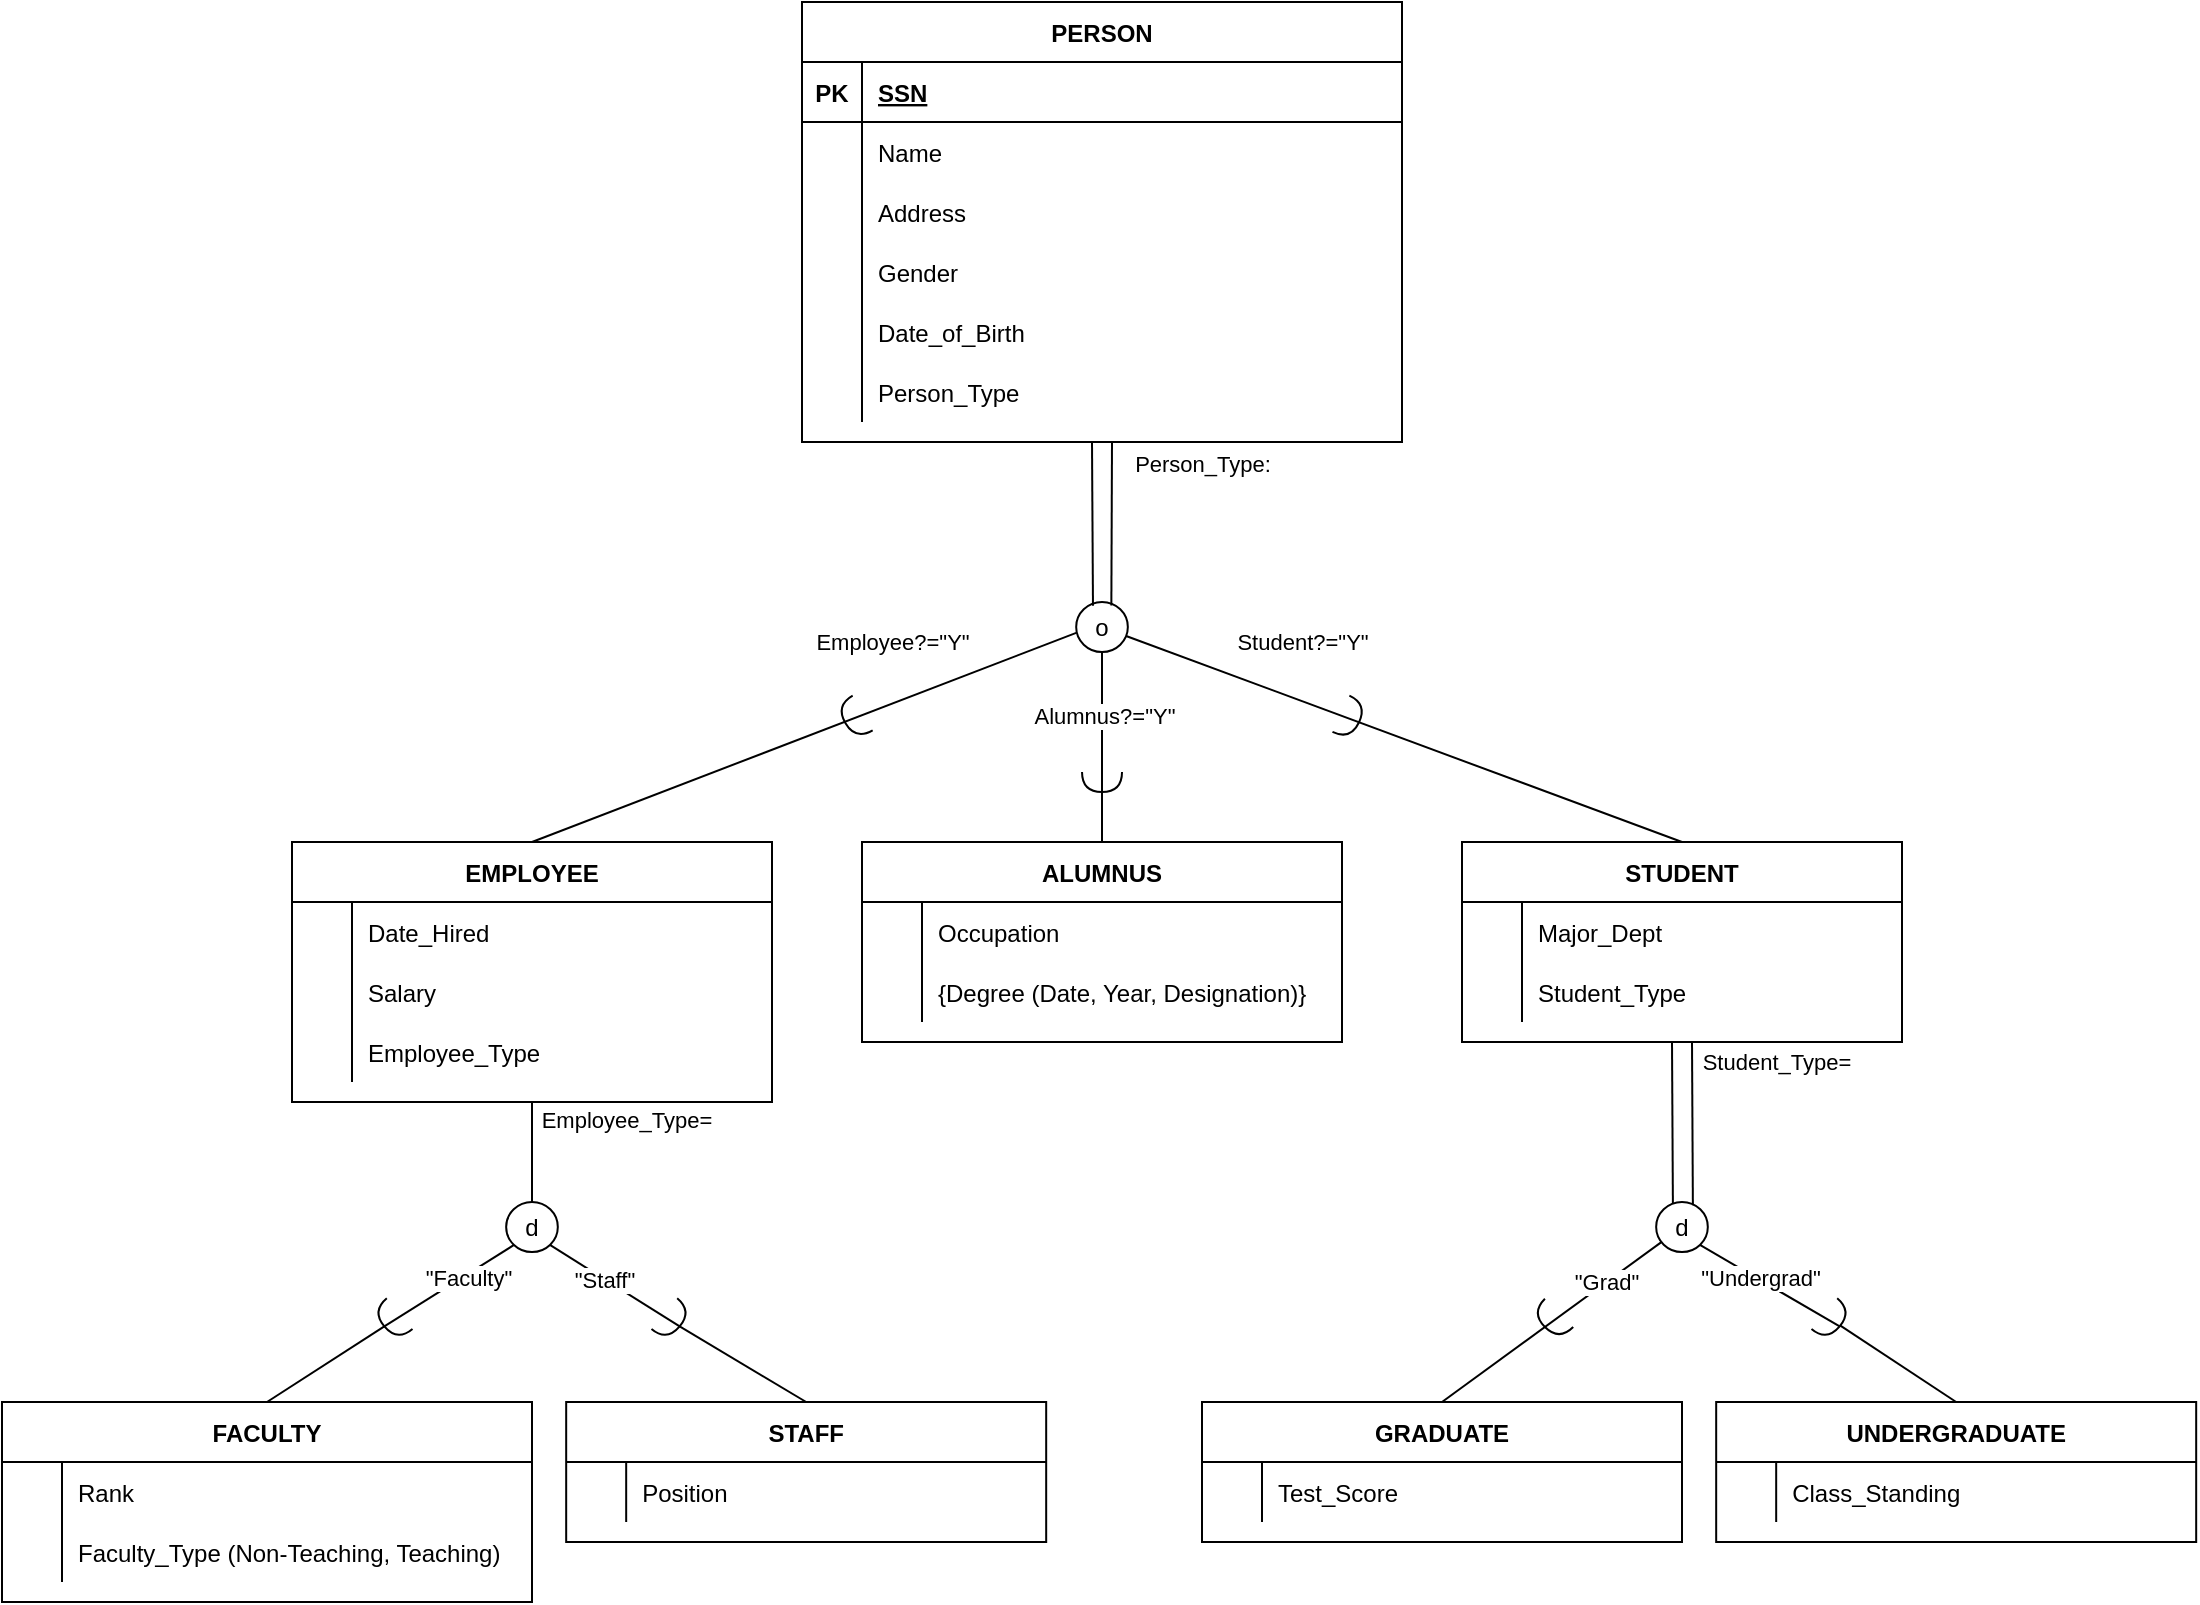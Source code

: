 <mxfile version="20.3.7" type="github">
  <diagram id="zZqfCcknTcSGU8JQ0RtU" name="Page-1">
    <mxGraphModel dx="2272" dy="798" grid="1" gridSize="10" guides="1" tooltips="1" connect="1" arrows="1" fold="1" page="1" pageScale="1" pageWidth="850" pageHeight="1100" math="0" shadow="0">
      <root>
        <mxCell id="0" />
        <mxCell id="1" parent="0" />
        <mxCell id="Ij6OzM-81O3-0aPPW5B1-2" value="PERSON" style="shape=table;startSize=30;container=1;collapsible=1;childLayout=tableLayout;fixedRows=1;rowLines=0;fontStyle=1;align=center;resizeLast=1;" parent="1" vertex="1">
          <mxGeometry x="390" y="80" width="300" height="220" as="geometry" />
        </mxCell>
        <mxCell id="Ij6OzM-81O3-0aPPW5B1-3" value="" style="shape=tableRow;horizontal=0;startSize=0;swimlaneHead=0;swimlaneBody=0;fillColor=none;collapsible=0;dropTarget=0;points=[[0,0.5],[1,0.5]];portConstraint=eastwest;top=0;left=0;right=0;bottom=1;" parent="Ij6OzM-81O3-0aPPW5B1-2" vertex="1">
          <mxGeometry y="30" width="300" height="30" as="geometry" />
        </mxCell>
        <mxCell id="Ij6OzM-81O3-0aPPW5B1-4" value="PK" style="shape=partialRectangle;connectable=0;fillColor=none;top=0;left=0;bottom=0;right=0;fontStyle=1;overflow=hidden;" parent="Ij6OzM-81O3-0aPPW5B1-3" vertex="1">
          <mxGeometry width="30" height="30" as="geometry">
            <mxRectangle width="30" height="30" as="alternateBounds" />
          </mxGeometry>
        </mxCell>
        <mxCell id="Ij6OzM-81O3-0aPPW5B1-5" value="SSN" style="shape=partialRectangle;connectable=0;fillColor=none;top=0;left=0;bottom=0;right=0;align=left;spacingLeft=6;fontStyle=5;overflow=hidden;" parent="Ij6OzM-81O3-0aPPW5B1-3" vertex="1">
          <mxGeometry x="30" width="270" height="30" as="geometry">
            <mxRectangle width="270" height="30" as="alternateBounds" />
          </mxGeometry>
        </mxCell>
        <mxCell id="Ij6OzM-81O3-0aPPW5B1-6" value="" style="shape=tableRow;horizontal=0;startSize=0;swimlaneHead=0;swimlaneBody=0;fillColor=none;collapsible=0;dropTarget=0;points=[[0,0.5],[1,0.5]];portConstraint=eastwest;top=0;left=0;right=0;bottom=0;" parent="Ij6OzM-81O3-0aPPW5B1-2" vertex="1">
          <mxGeometry y="60" width="300" height="30" as="geometry" />
        </mxCell>
        <mxCell id="Ij6OzM-81O3-0aPPW5B1-7" value="" style="shape=partialRectangle;connectable=0;fillColor=none;top=0;left=0;bottom=0;right=0;editable=1;overflow=hidden;" parent="Ij6OzM-81O3-0aPPW5B1-6" vertex="1">
          <mxGeometry width="30" height="30" as="geometry">
            <mxRectangle width="30" height="30" as="alternateBounds" />
          </mxGeometry>
        </mxCell>
        <mxCell id="Ij6OzM-81O3-0aPPW5B1-8" value="Name" style="shape=partialRectangle;connectable=0;fillColor=none;top=0;left=0;bottom=0;right=0;align=left;spacingLeft=6;overflow=hidden;" parent="Ij6OzM-81O3-0aPPW5B1-6" vertex="1">
          <mxGeometry x="30" width="270" height="30" as="geometry">
            <mxRectangle width="270" height="30" as="alternateBounds" />
          </mxGeometry>
        </mxCell>
        <mxCell id="Ij6OzM-81O3-0aPPW5B1-9" value="" style="shape=tableRow;horizontal=0;startSize=0;swimlaneHead=0;swimlaneBody=0;fillColor=none;collapsible=0;dropTarget=0;points=[[0,0.5],[1,0.5]];portConstraint=eastwest;top=0;left=0;right=0;bottom=0;" parent="Ij6OzM-81O3-0aPPW5B1-2" vertex="1">
          <mxGeometry y="90" width="300" height="30" as="geometry" />
        </mxCell>
        <mxCell id="Ij6OzM-81O3-0aPPW5B1-10" value="" style="shape=partialRectangle;connectable=0;fillColor=none;top=0;left=0;bottom=0;right=0;editable=1;overflow=hidden;" parent="Ij6OzM-81O3-0aPPW5B1-9" vertex="1">
          <mxGeometry width="30" height="30" as="geometry">
            <mxRectangle width="30" height="30" as="alternateBounds" />
          </mxGeometry>
        </mxCell>
        <mxCell id="Ij6OzM-81O3-0aPPW5B1-11" value="Address" style="shape=partialRectangle;connectable=0;fillColor=none;top=0;left=0;bottom=0;right=0;align=left;spacingLeft=6;overflow=hidden;" parent="Ij6OzM-81O3-0aPPW5B1-9" vertex="1">
          <mxGeometry x="30" width="270" height="30" as="geometry">
            <mxRectangle width="270" height="30" as="alternateBounds" />
          </mxGeometry>
        </mxCell>
        <mxCell id="Ij6OzM-81O3-0aPPW5B1-12" value="" style="shape=tableRow;horizontal=0;startSize=0;swimlaneHead=0;swimlaneBody=0;fillColor=none;collapsible=0;dropTarget=0;points=[[0,0.5],[1,0.5]];portConstraint=eastwest;top=0;left=0;right=0;bottom=0;" parent="Ij6OzM-81O3-0aPPW5B1-2" vertex="1">
          <mxGeometry y="120" width="300" height="30" as="geometry" />
        </mxCell>
        <mxCell id="Ij6OzM-81O3-0aPPW5B1-13" value="" style="shape=partialRectangle;connectable=0;fillColor=none;top=0;left=0;bottom=0;right=0;editable=1;overflow=hidden;" parent="Ij6OzM-81O3-0aPPW5B1-12" vertex="1">
          <mxGeometry width="30" height="30" as="geometry">
            <mxRectangle width="30" height="30" as="alternateBounds" />
          </mxGeometry>
        </mxCell>
        <mxCell id="Ij6OzM-81O3-0aPPW5B1-14" value="Gender" style="shape=partialRectangle;connectable=0;fillColor=none;top=0;left=0;bottom=0;right=0;align=left;spacingLeft=6;overflow=hidden;" parent="Ij6OzM-81O3-0aPPW5B1-12" vertex="1">
          <mxGeometry x="30" width="270" height="30" as="geometry">
            <mxRectangle width="270" height="30" as="alternateBounds" />
          </mxGeometry>
        </mxCell>
        <mxCell id="Ij6OzM-81O3-0aPPW5B1-15" style="shape=tableRow;horizontal=0;startSize=0;swimlaneHead=0;swimlaneBody=0;fillColor=none;collapsible=0;dropTarget=0;points=[[0,0.5],[1,0.5]];portConstraint=eastwest;top=0;left=0;right=0;bottom=0;" parent="Ij6OzM-81O3-0aPPW5B1-2" vertex="1">
          <mxGeometry y="150" width="300" height="30" as="geometry" />
        </mxCell>
        <mxCell id="Ij6OzM-81O3-0aPPW5B1-16" style="shape=partialRectangle;connectable=0;fillColor=none;top=0;left=0;bottom=0;right=0;editable=1;overflow=hidden;" parent="Ij6OzM-81O3-0aPPW5B1-15" vertex="1">
          <mxGeometry width="30" height="30" as="geometry">
            <mxRectangle width="30" height="30" as="alternateBounds" />
          </mxGeometry>
        </mxCell>
        <mxCell id="Ij6OzM-81O3-0aPPW5B1-17" value="Date_of_Birth" style="shape=partialRectangle;connectable=0;fillColor=none;top=0;left=0;bottom=0;right=0;align=left;spacingLeft=6;overflow=hidden;" parent="Ij6OzM-81O3-0aPPW5B1-15" vertex="1">
          <mxGeometry x="30" width="270" height="30" as="geometry">
            <mxRectangle width="270" height="30" as="alternateBounds" />
          </mxGeometry>
        </mxCell>
        <mxCell id="Ij6OzM-81O3-0aPPW5B1-24" style="shape=tableRow;horizontal=0;startSize=0;swimlaneHead=0;swimlaneBody=0;fillColor=none;collapsible=0;dropTarget=0;points=[[0,0.5],[1,0.5]];portConstraint=eastwest;top=0;left=0;right=0;bottom=0;" parent="Ij6OzM-81O3-0aPPW5B1-2" vertex="1">
          <mxGeometry y="180" width="300" height="30" as="geometry" />
        </mxCell>
        <mxCell id="Ij6OzM-81O3-0aPPW5B1-25" style="shape=partialRectangle;connectable=0;fillColor=none;top=0;left=0;bottom=0;right=0;editable=1;overflow=hidden;" parent="Ij6OzM-81O3-0aPPW5B1-24" vertex="1">
          <mxGeometry width="30" height="30" as="geometry">
            <mxRectangle width="30" height="30" as="alternateBounds" />
          </mxGeometry>
        </mxCell>
        <mxCell id="Ij6OzM-81O3-0aPPW5B1-26" value="Person_Type" style="shape=partialRectangle;connectable=0;fillColor=none;top=0;left=0;bottom=0;right=0;align=left;spacingLeft=6;overflow=hidden;" parent="Ij6OzM-81O3-0aPPW5B1-24" vertex="1">
          <mxGeometry x="30" width="270" height="30" as="geometry">
            <mxRectangle width="270" height="30" as="alternateBounds" />
          </mxGeometry>
        </mxCell>
        <mxCell id="Ij6OzM-81O3-0aPPW5B1-29" value="o" style="ellipse;whiteSpace=wrap;html=1;" parent="1" vertex="1">
          <mxGeometry x="527.09" y="380" width="25.83" height="25" as="geometry" />
        </mxCell>
        <mxCell id="Ij6OzM-81O3-0aPPW5B1-30" value="EMPLOYEE" style="shape=table;startSize=30;container=1;collapsible=1;childLayout=tableLayout;fixedRows=1;rowLines=0;fontStyle=1;align=center;resizeLast=1;" parent="1" vertex="1">
          <mxGeometry x="135" y="500" width="240" height="130" as="geometry" />
        </mxCell>
        <mxCell id="Ij6OzM-81O3-0aPPW5B1-34" value="" style="shape=tableRow;horizontal=0;startSize=0;swimlaneHead=0;swimlaneBody=0;fillColor=none;collapsible=0;dropTarget=0;points=[[0,0.5],[1,0.5]];portConstraint=eastwest;top=0;left=0;right=0;bottom=0;" parent="Ij6OzM-81O3-0aPPW5B1-30" vertex="1">
          <mxGeometry y="30" width="240" height="30" as="geometry" />
        </mxCell>
        <mxCell id="Ij6OzM-81O3-0aPPW5B1-35" value="" style="shape=partialRectangle;connectable=0;fillColor=none;top=0;left=0;bottom=0;right=0;editable=1;overflow=hidden;" parent="Ij6OzM-81O3-0aPPW5B1-34" vertex="1">
          <mxGeometry width="30" height="30" as="geometry">
            <mxRectangle width="30" height="30" as="alternateBounds" />
          </mxGeometry>
        </mxCell>
        <mxCell id="Ij6OzM-81O3-0aPPW5B1-36" value="Date_Hired" style="shape=partialRectangle;connectable=0;fillColor=none;top=0;left=0;bottom=0;right=0;align=left;spacingLeft=6;overflow=hidden;" parent="Ij6OzM-81O3-0aPPW5B1-34" vertex="1">
          <mxGeometry x="30" width="210" height="30" as="geometry">
            <mxRectangle width="210" height="30" as="alternateBounds" />
          </mxGeometry>
        </mxCell>
        <mxCell id="Ij6OzM-81O3-0aPPW5B1-37" value="" style="shape=tableRow;horizontal=0;startSize=0;swimlaneHead=0;swimlaneBody=0;fillColor=none;collapsible=0;dropTarget=0;points=[[0,0.5],[1,0.5]];portConstraint=eastwest;top=0;left=0;right=0;bottom=0;" parent="Ij6OzM-81O3-0aPPW5B1-30" vertex="1">
          <mxGeometry y="60" width="240" height="30" as="geometry" />
        </mxCell>
        <mxCell id="Ij6OzM-81O3-0aPPW5B1-38" value="" style="shape=partialRectangle;connectable=0;fillColor=none;top=0;left=0;bottom=0;right=0;editable=1;overflow=hidden;" parent="Ij6OzM-81O3-0aPPW5B1-37" vertex="1">
          <mxGeometry width="30" height="30" as="geometry">
            <mxRectangle width="30" height="30" as="alternateBounds" />
          </mxGeometry>
        </mxCell>
        <mxCell id="Ij6OzM-81O3-0aPPW5B1-39" value="Salary" style="shape=partialRectangle;connectable=0;fillColor=none;top=0;left=0;bottom=0;right=0;align=left;spacingLeft=6;overflow=hidden;" parent="Ij6OzM-81O3-0aPPW5B1-37" vertex="1">
          <mxGeometry x="30" width="210" height="30" as="geometry">
            <mxRectangle width="210" height="30" as="alternateBounds" />
          </mxGeometry>
        </mxCell>
        <mxCell id="Ij6OzM-81O3-0aPPW5B1-40" value="" style="shape=tableRow;horizontal=0;startSize=0;swimlaneHead=0;swimlaneBody=0;fillColor=none;collapsible=0;dropTarget=0;points=[[0,0.5],[1,0.5]];portConstraint=eastwest;top=0;left=0;right=0;bottom=0;" parent="Ij6OzM-81O3-0aPPW5B1-30" vertex="1">
          <mxGeometry y="90" width="240" height="30" as="geometry" />
        </mxCell>
        <mxCell id="Ij6OzM-81O3-0aPPW5B1-41" value="" style="shape=partialRectangle;connectable=0;fillColor=none;top=0;left=0;bottom=0;right=0;editable=1;overflow=hidden;" parent="Ij6OzM-81O3-0aPPW5B1-40" vertex="1">
          <mxGeometry width="30" height="30" as="geometry">
            <mxRectangle width="30" height="30" as="alternateBounds" />
          </mxGeometry>
        </mxCell>
        <mxCell id="Ij6OzM-81O3-0aPPW5B1-42" value="Employee_Type" style="shape=partialRectangle;connectable=0;fillColor=none;top=0;left=0;bottom=0;right=0;align=left;spacingLeft=6;overflow=hidden;" parent="Ij6OzM-81O3-0aPPW5B1-40" vertex="1">
          <mxGeometry x="30" width="210" height="30" as="geometry">
            <mxRectangle width="210" height="30" as="alternateBounds" />
          </mxGeometry>
        </mxCell>
        <mxCell id="Ij6OzM-81O3-0aPPW5B1-56" value="ALUMNUS" style="shape=table;startSize=30;container=1;collapsible=1;childLayout=tableLayout;fixedRows=1;rowLines=0;fontStyle=1;align=center;resizeLast=1;" parent="1" vertex="1">
          <mxGeometry x="420" y="500" width="240" height="100" as="geometry" />
        </mxCell>
        <mxCell id="Ij6OzM-81O3-0aPPW5B1-60" value="" style="shape=tableRow;horizontal=0;startSize=0;swimlaneHead=0;swimlaneBody=0;fillColor=none;collapsible=0;dropTarget=0;points=[[0,0.5],[1,0.5]];portConstraint=eastwest;top=0;left=0;right=0;bottom=0;" parent="Ij6OzM-81O3-0aPPW5B1-56" vertex="1">
          <mxGeometry y="30" width="240" height="30" as="geometry" />
        </mxCell>
        <mxCell id="Ij6OzM-81O3-0aPPW5B1-61" value="" style="shape=partialRectangle;connectable=0;fillColor=none;top=0;left=0;bottom=0;right=0;editable=1;overflow=hidden;" parent="Ij6OzM-81O3-0aPPW5B1-60" vertex="1">
          <mxGeometry width="30" height="30" as="geometry">
            <mxRectangle width="30" height="30" as="alternateBounds" />
          </mxGeometry>
        </mxCell>
        <mxCell id="Ij6OzM-81O3-0aPPW5B1-62" value="Occupation" style="shape=partialRectangle;connectable=0;fillColor=none;top=0;left=0;bottom=0;right=0;align=left;spacingLeft=6;overflow=hidden;" parent="Ij6OzM-81O3-0aPPW5B1-60" vertex="1">
          <mxGeometry x="30" width="210" height="30" as="geometry">
            <mxRectangle width="210" height="30" as="alternateBounds" />
          </mxGeometry>
        </mxCell>
        <mxCell id="Ij6OzM-81O3-0aPPW5B1-63" value="" style="shape=tableRow;horizontal=0;startSize=0;swimlaneHead=0;swimlaneBody=0;fillColor=none;collapsible=0;dropTarget=0;points=[[0,0.5],[1,0.5]];portConstraint=eastwest;top=0;left=0;right=0;bottom=0;" parent="Ij6OzM-81O3-0aPPW5B1-56" vertex="1">
          <mxGeometry y="60" width="240" height="30" as="geometry" />
        </mxCell>
        <mxCell id="Ij6OzM-81O3-0aPPW5B1-64" value="" style="shape=partialRectangle;connectable=0;fillColor=none;top=0;left=0;bottom=0;right=0;editable=1;overflow=hidden;" parent="Ij6OzM-81O3-0aPPW5B1-63" vertex="1">
          <mxGeometry width="30" height="30" as="geometry">
            <mxRectangle width="30" height="30" as="alternateBounds" />
          </mxGeometry>
        </mxCell>
        <mxCell id="Ij6OzM-81O3-0aPPW5B1-65" value="{Degree (Date, Year, Designation)}" style="shape=partialRectangle;connectable=0;fillColor=none;top=0;left=0;bottom=0;right=0;align=left;spacingLeft=6;overflow=hidden;" parent="Ij6OzM-81O3-0aPPW5B1-63" vertex="1">
          <mxGeometry x="30" width="210" height="30" as="geometry">
            <mxRectangle width="210" height="30" as="alternateBounds" />
          </mxGeometry>
        </mxCell>
        <mxCell id="Ij6OzM-81O3-0aPPW5B1-69" value="STUDENT" style="shape=table;startSize=30;container=1;collapsible=1;childLayout=tableLayout;fixedRows=1;rowLines=0;fontStyle=1;align=center;resizeLast=1;" parent="1" vertex="1">
          <mxGeometry x="720" y="500" width="220" height="100" as="geometry" />
        </mxCell>
        <mxCell id="Ij6OzM-81O3-0aPPW5B1-73" value="" style="shape=tableRow;horizontal=0;startSize=0;swimlaneHead=0;swimlaneBody=0;fillColor=none;collapsible=0;dropTarget=0;points=[[0,0.5],[1,0.5]];portConstraint=eastwest;top=0;left=0;right=0;bottom=0;" parent="Ij6OzM-81O3-0aPPW5B1-69" vertex="1">
          <mxGeometry y="30" width="220" height="30" as="geometry" />
        </mxCell>
        <mxCell id="Ij6OzM-81O3-0aPPW5B1-74" value="" style="shape=partialRectangle;connectable=0;fillColor=none;top=0;left=0;bottom=0;right=0;editable=1;overflow=hidden;" parent="Ij6OzM-81O3-0aPPW5B1-73" vertex="1">
          <mxGeometry width="30" height="30" as="geometry">
            <mxRectangle width="30" height="30" as="alternateBounds" />
          </mxGeometry>
        </mxCell>
        <mxCell id="Ij6OzM-81O3-0aPPW5B1-75" value="Major_Dept" style="shape=partialRectangle;connectable=0;fillColor=none;top=0;left=0;bottom=0;right=0;align=left;spacingLeft=6;overflow=hidden;" parent="Ij6OzM-81O3-0aPPW5B1-73" vertex="1">
          <mxGeometry x="30" width="190" height="30" as="geometry">
            <mxRectangle width="190" height="30" as="alternateBounds" />
          </mxGeometry>
        </mxCell>
        <mxCell id="Ij6OzM-81O3-0aPPW5B1-76" value="" style="shape=tableRow;horizontal=0;startSize=0;swimlaneHead=0;swimlaneBody=0;fillColor=none;collapsible=0;dropTarget=0;points=[[0,0.5],[1,0.5]];portConstraint=eastwest;top=0;left=0;right=0;bottom=0;" parent="Ij6OzM-81O3-0aPPW5B1-69" vertex="1">
          <mxGeometry y="60" width="220" height="30" as="geometry" />
        </mxCell>
        <mxCell id="Ij6OzM-81O3-0aPPW5B1-77" value="" style="shape=partialRectangle;connectable=0;fillColor=none;top=0;left=0;bottom=0;right=0;editable=1;overflow=hidden;" parent="Ij6OzM-81O3-0aPPW5B1-76" vertex="1">
          <mxGeometry width="30" height="30" as="geometry">
            <mxRectangle width="30" height="30" as="alternateBounds" />
          </mxGeometry>
        </mxCell>
        <mxCell id="Ij6OzM-81O3-0aPPW5B1-78" value="Student_Type" style="shape=partialRectangle;connectable=0;fillColor=none;top=0;left=0;bottom=0;right=0;align=left;spacingLeft=6;overflow=hidden;" parent="Ij6OzM-81O3-0aPPW5B1-76" vertex="1">
          <mxGeometry x="30" width="190" height="30" as="geometry">
            <mxRectangle width="190" height="30" as="alternateBounds" />
          </mxGeometry>
        </mxCell>
        <mxCell id="Ij6OzM-81O3-0aPPW5B1-80" value="" style="endArrow=none;html=1;rounded=0;exitX=0;exitY=0.617;exitDx=0;exitDy=0;entryX=0.5;entryY=0;entryDx=0;entryDy=0;exitPerimeter=0;" parent="1" source="Ij6OzM-81O3-0aPPW5B1-29" target="Ij6OzM-81O3-0aPPW5B1-30" edge="1">
          <mxGeometry relative="1" as="geometry">
            <mxPoint x="370" y="370" as="sourcePoint" />
            <mxPoint x="370" y="500" as="targetPoint" />
          </mxGeometry>
        </mxCell>
        <mxCell id="mM3nmjcbpzS1oVUSSn7S-1" value="Employee?=&quot;Y&quot;" style="edgeLabel;html=1;align=center;verticalAlign=middle;resizable=0;points=[];" vertex="1" connectable="0" parent="Ij6OzM-81O3-0aPPW5B1-80">
          <mxGeometry x="-0.431" relative="1" as="geometry">
            <mxPoint x="-15" y="-25" as="offset" />
          </mxGeometry>
        </mxCell>
        <mxCell id="Ij6OzM-81O3-0aPPW5B1-81" value="" style="endArrow=none;html=1;rounded=0;exitX=0.5;exitY=1;exitDx=0;exitDy=0;entryX=0.5;entryY=0;entryDx=0;entryDy=0;" parent="1" source="Ij6OzM-81O3-0aPPW5B1-29" target="Ij6OzM-81O3-0aPPW5B1-56" edge="1">
          <mxGeometry relative="1" as="geometry">
            <mxPoint x="539.5" y="490" as="sourcePoint" />
            <mxPoint x="539.5" y="620" as="targetPoint" />
          </mxGeometry>
        </mxCell>
        <mxCell id="mM3nmjcbpzS1oVUSSn7S-2" value="Alumnus?=&quot;Y&quot;" style="edgeLabel;html=1;align=center;verticalAlign=middle;resizable=0;points=[];" vertex="1" connectable="0" parent="Ij6OzM-81O3-0aPPW5B1-81">
          <mxGeometry x="-0.333" y="1" relative="1" as="geometry">
            <mxPoint as="offset" />
          </mxGeometry>
        </mxCell>
        <mxCell id="Ij6OzM-81O3-0aPPW5B1-82" value="" style="endArrow=none;html=1;rounded=0;entryX=0.5;entryY=0;entryDx=0;entryDy=0;" parent="1" source="Ij6OzM-81O3-0aPPW5B1-29" target="Ij6OzM-81O3-0aPPW5B1-69" edge="1">
          <mxGeometry relative="1" as="geometry">
            <mxPoint x="630" y="480" as="sourcePoint" />
            <mxPoint x="640.5" y="630" as="targetPoint" />
          </mxGeometry>
        </mxCell>
        <mxCell id="mM3nmjcbpzS1oVUSSn7S-3" value="Student?=&quot;Y&quot;" style="edgeLabel;html=1;align=center;verticalAlign=middle;resizable=0;points=[];" vertex="1" connectable="0" parent="Ij6OzM-81O3-0aPPW5B1-82">
          <mxGeometry x="-0.54" relative="1" as="geometry">
            <mxPoint x="24" y="-21" as="offset" />
          </mxGeometry>
        </mxCell>
        <mxCell id="RWGU4wMZFjCJOGVtQFp1-1" value="" style="endArrow=none;html=1;rounded=0;exitX=0.5;exitY=1;exitDx=0;exitDy=0;" parent="1" source="Ij6OzM-81O3-0aPPW5B1-30" target="RWGU4wMZFjCJOGVtQFp1-3" edge="1">
          <mxGeometry relative="1" as="geometry">
            <mxPoint x="315" y="640" as="sourcePoint" />
            <mxPoint x="285" y="700" as="targetPoint" />
          </mxGeometry>
        </mxCell>
        <mxCell id="mM3nmjcbpzS1oVUSSn7S-9" value="Employee_Type=" style="edgeLabel;html=1;align=center;verticalAlign=middle;resizable=0;points=[];" vertex="1" connectable="0" parent="RWGU4wMZFjCJOGVtQFp1-1">
          <mxGeometry x="-0.638" y="-1" relative="1" as="geometry">
            <mxPoint x="48" as="offset" />
          </mxGeometry>
        </mxCell>
        <mxCell id="RWGU4wMZFjCJOGVtQFp1-3" value="d" style="ellipse;whiteSpace=wrap;html=1;" parent="1" vertex="1">
          <mxGeometry x="242.08" y="680" width="25.83" height="25" as="geometry" />
        </mxCell>
        <mxCell id="RWGU4wMZFjCJOGVtQFp1-4" value="FACULTY" style="shape=table;startSize=30;container=1;collapsible=1;childLayout=tableLayout;fixedRows=1;rowLines=0;fontStyle=1;align=center;resizeLast=1;" parent="1" vertex="1">
          <mxGeometry x="-10" y="780" width="265" height="100" as="geometry" />
        </mxCell>
        <mxCell id="RWGU4wMZFjCJOGVtQFp1-5" value="" style="shape=tableRow;horizontal=0;startSize=0;swimlaneHead=0;swimlaneBody=0;fillColor=none;collapsible=0;dropTarget=0;points=[[0,0.5],[1,0.5]];portConstraint=eastwest;top=0;left=0;right=0;bottom=0;" parent="RWGU4wMZFjCJOGVtQFp1-4" vertex="1">
          <mxGeometry y="30" width="265" height="30" as="geometry" />
        </mxCell>
        <mxCell id="RWGU4wMZFjCJOGVtQFp1-6" value="" style="shape=partialRectangle;connectable=0;fillColor=none;top=0;left=0;bottom=0;right=0;editable=1;overflow=hidden;" parent="RWGU4wMZFjCJOGVtQFp1-5" vertex="1">
          <mxGeometry width="30" height="30" as="geometry">
            <mxRectangle width="30" height="30" as="alternateBounds" />
          </mxGeometry>
        </mxCell>
        <mxCell id="RWGU4wMZFjCJOGVtQFp1-7" value="Rank" style="shape=partialRectangle;connectable=0;fillColor=none;top=0;left=0;bottom=0;right=0;align=left;spacingLeft=6;overflow=hidden;" parent="RWGU4wMZFjCJOGVtQFp1-5" vertex="1">
          <mxGeometry x="30" width="235" height="30" as="geometry">
            <mxRectangle width="235" height="30" as="alternateBounds" />
          </mxGeometry>
        </mxCell>
        <mxCell id="RWGU4wMZFjCJOGVtQFp1-52" style="shape=tableRow;horizontal=0;startSize=0;swimlaneHead=0;swimlaneBody=0;fillColor=none;collapsible=0;dropTarget=0;points=[[0,0.5],[1,0.5]];portConstraint=eastwest;top=0;left=0;right=0;bottom=0;" parent="RWGU4wMZFjCJOGVtQFp1-4" vertex="1">
          <mxGeometry y="60" width="265" height="30" as="geometry" />
        </mxCell>
        <mxCell id="RWGU4wMZFjCJOGVtQFp1-53" style="shape=partialRectangle;connectable=0;fillColor=none;top=0;left=0;bottom=0;right=0;editable=1;overflow=hidden;" parent="RWGU4wMZFjCJOGVtQFp1-52" vertex="1">
          <mxGeometry width="30" height="30" as="geometry">
            <mxRectangle width="30" height="30" as="alternateBounds" />
          </mxGeometry>
        </mxCell>
        <mxCell id="RWGU4wMZFjCJOGVtQFp1-54" value="Faculty_Type (Non-Teaching, Teaching)" style="shape=partialRectangle;connectable=0;fillColor=none;top=0;left=0;bottom=0;right=0;align=left;spacingLeft=6;overflow=hidden;" parent="RWGU4wMZFjCJOGVtQFp1-52" vertex="1">
          <mxGeometry x="30" width="235" height="30" as="geometry">
            <mxRectangle width="235" height="30" as="alternateBounds" />
          </mxGeometry>
        </mxCell>
        <mxCell id="RWGU4wMZFjCJOGVtQFp1-14" value="STAFF" style="shape=table;startSize=30;container=1;collapsible=1;childLayout=tableLayout;fixedRows=1;rowLines=0;fontStyle=1;align=center;resizeLast=1;" parent="1" vertex="1">
          <mxGeometry x="272.09" y="780" width="240" height="70" as="geometry" />
        </mxCell>
        <mxCell id="RWGU4wMZFjCJOGVtQFp1-15" value="" style="shape=tableRow;horizontal=0;startSize=0;swimlaneHead=0;swimlaneBody=0;fillColor=none;collapsible=0;dropTarget=0;points=[[0,0.5],[1,0.5]];portConstraint=eastwest;top=0;left=0;right=0;bottom=0;" parent="RWGU4wMZFjCJOGVtQFp1-14" vertex="1">
          <mxGeometry y="30" width="240" height="30" as="geometry" />
        </mxCell>
        <mxCell id="RWGU4wMZFjCJOGVtQFp1-16" value="" style="shape=partialRectangle;connectable=0;fillColor=none;top=0;left=0;bottom=0;right=0;editable=1;overflow=hidden;" parent="RWGU4wMZFjCJOGVtQFp1-15" vertex="1">
          <mxGeometry width="30" height="30" as="geometry">
            <mxRectangle width="30" height="30" as="alternateBounds" />
          </mxGeometry>
        </mxCell>
        <mxCell id="RWGU4wMZFjCJOGVtQFp1-17" value="Position" style="shape=partialRectangle;connectable=0;fillColor=none;top=0;left=0;bottom=0;right=0;align=left;spacingLeft=6;overflow=hidden;" parent="RWGU4wMZFjCJOGVtQFp1-15" vertex="1">
          <mxGeometry x="30" width="210" height="30" as="geometry">
            <mxRectangle width="210" height="30" as="alternateBounds" />
          </mxGeometry>
        </mxCell>
        <mxCell id="RWGU4wMZFjCJOGVtQFp1-24" value="" style="endArrow=none;html=1;rounded=0;entryX=0.324;entryY=0.042;entryDx=0;entryDy=0;entryPerimeter=0;" parent="1" target="RWGU4wMZFjCJOGVtQFp1-25" edge="1">
          <mxGeometry relative="1" as="geometry">
            <mxPoint x="825" y="600" as="sourcePoint" />
            <mxPoint x="830" y="670" as="targetPoint" />
          </mxGeometry>
        </mxCell>
        <mxCell id="RWGU4wMZFjCJOGVtQFp1-25" value="d" style="ellipse;whiteSpace=wrap;html=1;" parent="1" vertex="1">
          <mxGeometry x="817.08" y="680" width="25.83" height="25" as="geometry" />
        </mxCell>
        <mxCell id="RWGU4wMZFjCJOGVtQFp1-26" value="GRADUATE" style="shape=table;startSize=30;container=1;collapsible=1;childLayout=tableLayout;fixedRows=1;rowLines=0;fontStyle=1;align=center;resizeLast=1;" parent="1" vertex="1">
          <mxGeometry x="590" y="780" width="240" height="70" as="geometry" />
        </mxCell>
        <mxCell id="RWGU4wMZFjCJOGVtQFp1-27" value="" style="shape=tableRow;horizontal=0;startSize=0;swimlaneHead=0;swimlaneBody=0;fillColor=none;collapsible=0;dropTarget=0;points=[[0,0.5],[1,0.5]];portConstraint=eastwest;top=0;left=0;right=0;bottom=0;" parent="RWGU4wMZFjCJOGVtQFp1-26" vertex="1">
          <mxGeometry y="30" width="240" height="30" as="geometry" />
        </mxCell>
        <mxCell id="RWGU4wMZFjCJOGVtQFp1-28" value="" style="shape=partialRectangle;connectable=0;fillColor=none;top=0;left=0;bottom=0;right=0;editable=1;overflow=hidden;" parent="RWGU4wMZFjCJOGVtQFp1-27" vertex="1">
          <mxGeometry width="30" height="30" as="geometry">
            <mxRectangle width="30" height="30" as="alternateBounds" />
          </mxGeometry>
        </mxCell>
        <mxCell id="RWGU4wMZFjCJOGVtQFp1-29" value="Test_Score" style="shape=partialRectangle;connectable=0;fillColor=none;top=0;left=0;bottom=0;right=0;align=left;spacingLeft=6;overflow=hidden;" parent="RWGU4wMZFjCJOGVtQFp1-27" vertex="1">
          <mxGeometry x="30" width="210" height="30" as="geometry">
            <mxRectangle width="210" height="30" as="alternateBounds" />
          </mxGeometry>
        </mxCell>
        <mxCell id="RWGU4wMZFjCJOGVtQFp1-30" value="UNDERGRADUATE" style="shape=table;startSize=30;container=1;collapsible=1;childLayout=tableLayout;fixedRows=1;rowLines=0;fontStyle=1;align=center;resizeLast=1;" parent="1" vertex="1">
          <mxGeometry x="847.09" y="780" width="240" height="70" as="geometry" />
        </mxCell>
        <mxCell id="RWGU4wMZFjCJOGVtQFp1-31" value="" style="shape=tableRow;horizontal=0;startSize=0;swimlaneHead=0;swimlaneBody=0;fillColor=none;collapsible=0;dropTarget=0;points=[[0,0.5],[1,0.5]];portConstraint=eastwest;top=0;left=0;right=0;bottom=0;" parent="RWGU4wMZFjCJOGVtQFp1-30" vertex="1">
          <mxGeometry y="30" width="240" height="30" as="geometry" />
        </mxCell>
        <mxCell id="RWGU4wMZFjCJOGVtQFp1-32" value="" style="shape=partialRectangle;connectable=0;fillColor=none;top=0;left=0;bottom=0;right=0;editable=1;overflow=hidden;" parent="RWGU4wMZFjCJOGVtQFp1-31" vertex="1">
          <mxGeometry width="30" height="30" as="geometry">
            <mxRectangle width="30" height="30" as="alternateBounds" />
          </mxGeometry>
        </mxCell>
        <mxCell id="RWGU4wMZFjCJOGVtQFp1-33" value="Class_Standing" style="shape=partialRectangle;connectable=0;fillColor=none;top=0;left=0;bottom=0;right=0;align=left;spacingLeft=6;overflow=hidden;" parent="RWGU4wMZFjCJOGVtQFp1-31" vertex="1">
          <mxGeometry x="30" width="210" height="30" as="geometry">
            <mxRectangle width="210" height="30" as="alternateBounds" />
          </mxGeometry>
        </mxCell>
        <mxCell id="RWGU4wMZFjCJOGVtQFp1-34" value="" style="endArrow=none;html=1;rounded=0;exitX=1;exitY=0.5;exitDx=0;exitDy=0;entryX=0.5;entryY=0;entryDx=0;entryDy=0;startArrow=none;exitPerimeter=0;" parent="1" source="aYI3Wai2az0wx6ICRp5A-2" target="RWGU4wMZFjCJOGVtQFp1-4" edge="1">
          <mxGeometry relative="1" as="geometry">
            <mxPoint x="265" y="640" as="sourcePoint" />
            <mxPoint x="264.995" y="690" as="targetPoint" />
          </mxGeometry>
        </mxCell>
        <mxCell id="RWGU4wMZFjCJOGVtQFp1-35" value="" style="endArrow=none;html=1;rounded=0;exitX=1;exitY=0.5;exitDx=0;exitDy=0;entryX=1;entryY=1;entryDx=0;entryDy=0;startArrow=none;exitPerimeter=0;" parent="1" source="aYI3Wai2az0wx6ICRp5A-1" target="RWGU4wMZFjCJOGVtQFp1-3" edge="1">
          <mxGeometry relative="1" as="geometry">
            <mxPoint x="256.013" y="711.482" as="sourcePoint" />
            <mxPoint x="145" y="790" as="targetPoint" />
          </mxGeometry>
        </mxCell>
        <mxCell id="mM3nmjcbpzS1oVUSSn7S-7" value="&quot;Staff&quot;" style="edgeLabel;html=1;align=center;verticalAlign=middle;resizable=0;points=[];" vertex="1" connectable="0" parent="RWGU4wMZFjCJOGVtQFp1-35">
          <mxGeometry x="0.164" relative="1" as="geometry">
            <mxPoint as="offset" />
          </mxGeometry>
        </mxCell>
        <mxCell id="RWGU4wMZFjCJOGVtQFp1-36" value="" style="endArrow=none;html=1;rounded=0;entryX=0.5;entryY=0;entryDx=0;entryDy=0;" parent="1" source="RWGU4wMZFjCJOGVtQFp1-25" target="RWGU4wMZFjCJOGVtQFp1-26" edge="1">
          <mxGeometry relative="1" as="geometry">
            <mxPoint x="751.013" y="690.002" as="sourcePoint" />
            <mxPoint x="640" y="768.52" as="targetPoint" />
          </mxGeometry>
        </mxCell>
        <mxCell id="mM3nmjcbpzS1oVUSSn7S-4" value="&quot;Grad&quot;" style="edgeLabel;html=1;align=center;verticalAlign=middle;resizable=0;points=[];" vertex="1" connectable="0" parent="RWGU4wMZFjCJOGVtQFp1-36">
          <mxGeometry x="-0.5" y="-1" relative="1" as="geometry">
            <mxPoint as="offset" />
          </mxGeometry>
        </mxCell>
        <mxCell id="RWGU4wMZFjCJOGVtQFp1-37" value="" style="endArrow=none;html=1;rounded=0;entryX=0.5;entryY=0;entryDx=0;entryDy=0;startArrow=none;" parent="1" source="aYI3Wai2az0wx6ICRp5A-6" target="RWGU4wMZFjCJOGVtQFp1-30" edge="1">
          <mxGeometry relative="1" as="geometry">
            <mxPoint x="800.894" y="711.369" as="sourcePoint" />
            <mxPoint x="720" y="790" as="targetPoint" />
          </mxGeometry>
        </mxCell>
        <mxCell id="RWGU4wMZFjCJOGVtQFp1-39" value="" style="endArrow=none;html=1;rounded=0;entryX=0.711;entryY=0.064;entryDx=0;entryDy=0;entryPerimeter=0;" parent="1" target="RWGU4wMZFjCJOGVtQFp1-25" edge="1">
          <mxGeometry relative="1" as="geometry">
            <mxPoint x="835" y="600" as="sourcePoint" />
            <mxPoint x="839.995" y="690" as="targetPoint" />
          </mxGeometry>
        </mxCell>
        <mxCell id="mM3nmjcbpzS1oVUSSn7S-8" value="Student_Type=" style="edgeLabel;html=1;align=center;verticalAlign=middle;resizable=0;points=[];" vertex="1" connectable="0" parent="RWGU4wMZFjCJOGVtQFp1-39">
          <mxGeometry x="-0.79" y="1" relative="1" as="geometry">
            <mxPoint x="41" y="1" as="offset" />
          </mxGeometry>
        </mxCell>
        <mxCell id="RWGU4wMZFjCJOGVtQFp1-40" value="" style="endArrow=none;html=1;rounded=0;entryX=0.325;entryY=0.077;entryDx=0;entryDy=0;entryPerimeter=0;" parent="1" target="Ij6OzM-81O3-0aPPW5B1-29" edge="1">
          <mxGeometry relative="1" as="geometry">
            <mxPoint x="535" y="300" as="sourcePoint" />
            <mxPoint x="535.029" y="371.05" as="targetPoint" />
          </mxGeometry>
        </mxCell>
        <mxCell id="RWGU4wMZFjCJOGVtQFp1-41" value="" style="endArrow=none;html=1;rounded=0;entryX=0.681;entryY=0.068;entryDx=0;entryDy=0;entryPerimeter=0;" parent="1" target="Ij6OzM-81O3-0aPPW5B1-29" edge="1">
          <mxGeometry relative="1" as="geometry">
            <mxPoint x="545" y="300" as="sourcePoint" />
            <mxPoint x="545.025" y="371.6" as="targetPoint" />
          </mxGeometry>
        </mxCell>
        <mxCell id="mM3nmjcbpzS1oVUSSn7S-10" value="Person_Type:" style="edgeLabel;html=1;align=center;verticalAlign=middle;resizable=0;points=[];" vertex="1" connectable="0" parent="RWGU4wMZFjCJOGVtQFp1-41">
          <mxGeometry x="-0.734" y="1" relative="1" as="geometry">
            <mxPoint x="44" as="offset" />
          </mxGeometry>
        </mxCell>
        <mxCell id="aYI3Wai2az0wx6ICRp5A-2" value="" style="shape=requiredInterface;html=1;verticalLabelPosition=bottom;sketch=0;rotation=140;" parent="1" vertex="1">
          <mxGeometry x="180" y="729" width="10" height="20" as="geometry" />
        </mxCell>
        <mxCell id="aYI3Wai2az0wx6ICRp5A-3" value="" style="endArrow=none;html=1;rounded=0;exitX=0;exitY=1;exitDx=0;exitDy=0;entryX=1;entryY=0.5;entryDx=0;entryDy=0;entryPerimeter=0;" parent="1" source="RWGU4wMZFjCJOGVtQFp1-3" target="aYI3Wai2az0wx6ICRp5A-2" edge="1">
          <mxGeometry relative="1" as="geometry">
            <mxPoint x="245.84" y="701.316" as="sourcePoint" />
            <mxPoint x="122.5" y="780" as="targetPoint" />
          </mxGeometry>
        </mxCell>
        <mxCell id="mM3nmjcbpzS1oVUSSn7S-6" value="&quot;Faculty&quot;" style="edgeLabel;html=1;align=center;verticalAlign=middle;resizable=0;points=[];" vertex="1" connectable="0" parent="aYI3Wai2az0wx6ICRp5A-3">
          <mxGeometry x="-0.257" y="1" relative="1" as="geometry">
            <mxPoint as="offset" />
          </mxGeometry>
        </mxCell>
        <mxCell id="aYI3Wai2az0wx6ICRp5A-1" value="" style="shape=requiredInterface;html=1;verticalLabelPosition=bottom;sketch=0;rotation=40;" parent="1" vertex="1">
          <mxGeometry x="320" y="729" width="10" height="20" as="geometry" />
        </mxCell>
        <mxCell id="aYI3Wai2az0wx6ICRp5A-5" value="" style="endArrow=none;html=1;rounded=0;exitX=0.5;exitY=0;exitDx=0;exitDy=0;entryX=1;entryY=0.5;entryDx=0;entryDy=0;entryPerimeter=0;" parent="1" source="RWGU4wMZFjCJOGVtQFp1-14" target="aYI3Wai2az0wx6ICRp5A-1" edge="1">
          <mxGeometry relative="1" as="geometry">
            <mxPoint x="392.09" y="780" as="sourcePoint" />
            <mxPoint x="264.078" y="701.386" as="targetPoint" />
          </mxGeometry>
        </mxCell>
        <mxCell id="aYI3Wai2az0wx6ICRp5A-6" value="" style="shape=requiredInterface;html=1;verticalLabelPosition=bottom;sketch=0;rotation=40;" parent="1" vertex="1">
          <mxGeometry x="900" y="729" width="10" height="20" as="geometry" />
        </mxCell>
        <mxCell id="MsMAZQA_A_H_jvYq9KD--3" value="" style="endArrow=none;html=1;rounded=0;entryX=1;entryY=0.5;entryDx=0;entryDy=0;exitX=1;exitY=1;exitDx=0;exitDy=0;entryPerimeter=0;" parent="1" source="RWGU4wMZFjCJOGVtQFp1-25" target="aYI3Wai2az0wx6ICRp5A-6" edge="1">
          <mxGeometry relative="1" as="geometry">
            <mxPoint x="839.1" y="701.365" as="sourcePoint" />
            <mxPoint x="967.09" y="780" as="targetPoint" />
          </mxGeometry>
        </mxCell>
        <mxCell id="mM3nmjcbpzS1oVUSSn7S-5" value="&quot;Undergrad&quot;" style="edgeLabel;html=1;align=center;verticalAlign=middle;resizable=0;points=[];" vertex="1" connectable="0" parent="MsMAZQA_A_H_jvYq9KD--3">
          <mxGeometry x="-0.165" y="1" relative="1" as="geometry">
            <mxPoint as="offset" />
          </mxGeometry>
        </mxCell>
        <mxCell id="MsMAZQA_A_H_jvYq9KD--4" value="" style="shape=requiredInterface;html=1;verticalLabelPosition=bottom;sketch=0;rotation=135;" parent="1" vertex="1">
          <mxGeometry x="760" y="729" width="10" height="20" as="geometry" />
        </mxCell>
        <mxCell id="MsMAZQA_A_H_jvYq9KD--5" value="" style="shape=requiredInterface;html=1;verticalLabelPosition=bottom;sketch=0;rotation=-210;" parent="1" vertex="1">
          <mxGeometry x="411.0" y="428" width="10" height="20" as="geometry" />
        </mxCell>
        <mxCell id="MsMAZQA_A_H_jvYq9KD--7" value="" style="shape=requiredInterface;html=1;verticalLabelPosition=bottom;sketch=0;rotation=90;" parent="1" vertex="1">
          <mxGeometry x="535.01" y="460" width="10" height="20" as="geometry" />
        </mxCell>
        <mxCell id="MsMAZQA_A_H_jvYq9KD--8" value="" style="shape=requiredInterface;html=1;verticalLabelPosition=bottom;sketch=0;rotation=25;" parent="1" vertex="1">
          <mxGeometry x="659.0" y="428" width="10" height="20" as="geometry" />
        </mxCell>
      </root>
    </mxGraphModel>
  </diagram>
</mxfile>
